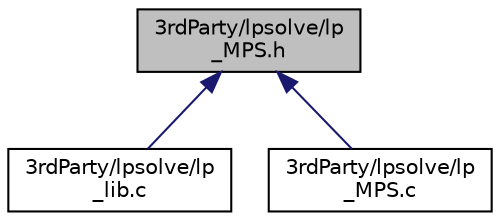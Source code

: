 digraph "3rdParty/lpsolve/lp_MPS.h"
{
  edge [fontname="Helvetica",fontsize="10",labelfontname="Helvetica",labelfontsize="10"];
  node [fontname="Helvetica",fontsize="10",shape=record];
  Node2 [label="3rdParty/lpsolve/lp\l_MPS.h",height=0.2,width=0.4,color="black", fillcolor="grey75", style="filled", fontcolor="black"];
  Node2 -> Node3 [dir="back",color="midnightblue",fontsize="10",style="solid",fontname="Helvetica"];
  Node3 [label="3rdParty/lpsolve/lp\l_lib.c",height=0.2,width=0.4,color="black", fillcolor="white", style="filled",URL="$d4/d79/lp__lib_8c.html"];
  Node2 -> Node4 [dir="back",color="midnightblue",fontsize="10",style="solid",fontname="Helvetica"];
  Node4 [label="3rdParty/lpsolve/lp\l_MPS.c",height=0.2,width=0.4,color="black", fillcolor="white", style="filled",URL="$db/db0/lp___m_p_s_8c.html"];
}
